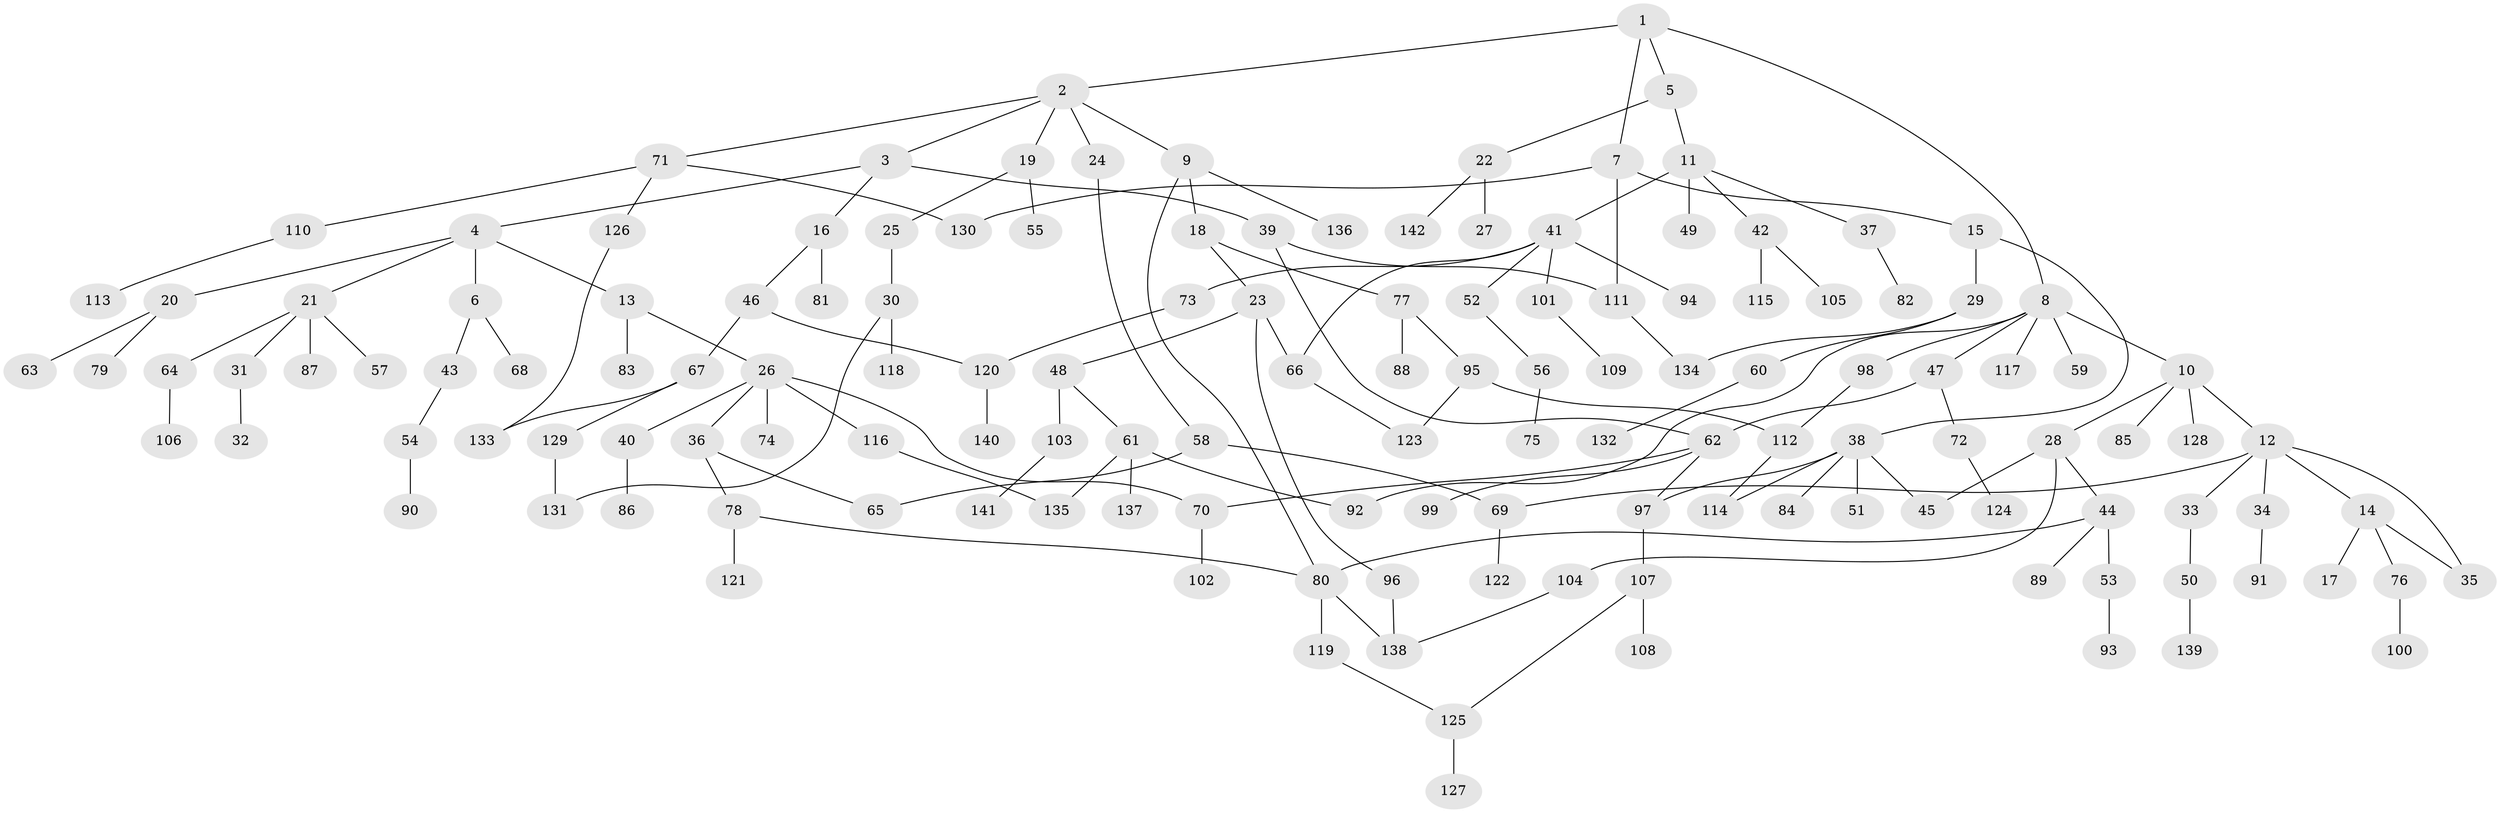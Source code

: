 // coarse degree distribution, {4: 0.09302325581395349, 6: 0.023255813953488372, 5: 0.09302325581395349, 3: 0.22093023255813954, 2: 0.3023255813953488, 1: 0.26744186046511625}
// Generated by graph-tools (version 1.1) at 2025/36/03/04/25 23:36:06]
// undirected, 142 vertices, 165 edges
graph export_dot {
  node [color=gray90,style=filled];
  1;
  2;
  3;
  4;
  5;
  6;
  7;
  8;
  9;
  10;
  11;
  12;
  13;
  14;
  15;
  16;
  17;
  18;
  19;
  20;
  21;
  22;
  23;
  24;
  25;
  26;
  27;
  28;
  29;
  30;
  31;
  32;
  33;
  34;
  35;
  36;
  37;
  38;
  39;
  40;
  41;
  42;
  43;
  44;
  45;
  46;
  47;
  48;
  49;
  50;
  51;
  52;
  53;
  54;
  55;
  56;
  57;
  58;
  59;
  60;
  61;
  62;
  63;
  64;
  65;
  66;
  67;
  68;
  69;
  70;
  71;
  72;
  73;
  74;
  75;
  76;
  77;
  78;
  79;
  80;
  81;
  82;
  83;
  84;
  85;
  86;
  87;
  88;
  89;
  90;
  91;
  92;
  93;
  94;
  95;
  96;
  97;
  98;
  99;
  100;
  101;
  102;
  103;
  104;
  105;
  106;
  107;
  108;
  109;
  110;
  111;
  112;
  113;
  114;
  115;
  116;
  117;
  118;
  119;
  120;
  121;
  122;
  123;
  124;
  125;
  126;
  127;
  128;
  129;
  130;
  131;
  132;
  133;
  134;
  135;
  136;
  137;
  138;
  139;
  140;
  141;
  142;
  1 -- 2;
  1 -- 5;
  1 -- 7;
  1 -- 8;
  2 -- 3;
  2 -- 9;
  2 -- 19;
  2 -- 24;
  2 -- 71;
  3 -- 4;
  3 -- 16;
  3 -- 39;
  4 -- 6;
  4 -- 13;
  4 -- 20;
  4 -- 21;
  5 -- 11;
  5 -- 22;
  6 -- 43;
  6 -- 68;
  7 -- 15;
  7 -- 111;
  7 -- 130;
  8 -- 10;
  8 -- 47;
  8 -- 59;
  8 -- 98;
  8 -- 117;
  8 -- 92;
  9 -- 18;
  9 -- 136;
  9 -- 80;
  10 -- 12;
  10 -- 28;
  10 -- 85;
  10 -- 128;
  11 -- 37;
  11 -- 41;
  11 -- 42;
  11 -- 49;
  12 -- 14;
  12 -- 33;
  12 -- 34;
  12 -- 69;
  12 -- 35;
  13 -- 26;
  13 -- 83;
  14 -- 17;
  14 -- 35;
  14 -- 76;
  15 -- 29;
  15 -- 38;
  16 -- 46;
  16 -- 81;
  18 -- 23;
  18 -- 77;
  19 -- 25;
  19 -- 55;
  20 -- 63;
  20 -- 79;
  21 -- 31;
  21 -- 57;
  21 -- 64;
  21 -- 87;
  22 -- 27;
  22 -- 142;
  23 -- 48;
  23 -- 96;
  23 -- 66;
  24 -- 58;
  25 -- 30;
  26 -- 36;
  26 -- 40;
  26 -- 70;
  26 -- 74;
  26 -- 116;
  28 -- 44;
  28 -- 45;
  28 -- 104;
  29 -- 60;
  29 -- 134;
  30 -- 118;
  30 -- 131;
  31 -- 32;
  33 -- 50;
  34 -- 91;
  36 -- 78;
  36 -- 65;
  37 -- 82;
  38 -- 51;
  38 -- 84;
  38 -- 97;
  38 -- 45;
  38 -- 114;
  39 -- 111;
  39 -- 62;
  40 -- 86;
  41 -- 52;
  41 -- 66;
  41 -- 73;
  41 -- 94;
  41 -- 101;
  42 -- 105;
  42 -- 115;
  43 -- 54;
  44 -- 53;
  44 -- 80;
  44 -- 89;
  46 -- 67;
  46 -- 120;
  47 -- 62;
  47 -- 72;
  48 -- 61;
  48 -- 103;
  50 -- 139;
  52 -- 56;
  53 -- 93;
  54 -- 90;
  56 -- 75;
  58 -- 65;
  58 -- 69;
  60 -- 132;
  61 -- 92;
  61 -- 135;
  61 -- 137;
  62 -- 99;
  62 -- 97;
  62 -- 70;
  64 -- 106;
  66 -- 123;
  67 -- 129;
  67 -- 133;
  69 -- 122;
  70 -- 102;
  71 -- 110;
  71 -- 126;
  71 -- 130;
  72 -- 124;
  73 -- 120;
  76 -- 100;
  77 -- 88;
  77 -- 95;
  78 -- 121;
  78 -- 80;
  80 -- 119;
  80 -- 138;
  95 -- 112;
  95 -- 123;
  96 -- 138;
  97 -- 107;
  98 -- 112;
  101 -- 109;
  103 -- 141;
  104 -- 138;
  107 -- 108;
  107 -- 125;
  110 -- 113;
  111 -- 134;
  112 -- 114;
  116 -- 135;
  119 -- 125;
  120 -- 140;
  125 -- 127;
  126 -- 133;
  129 -- 131;
}
